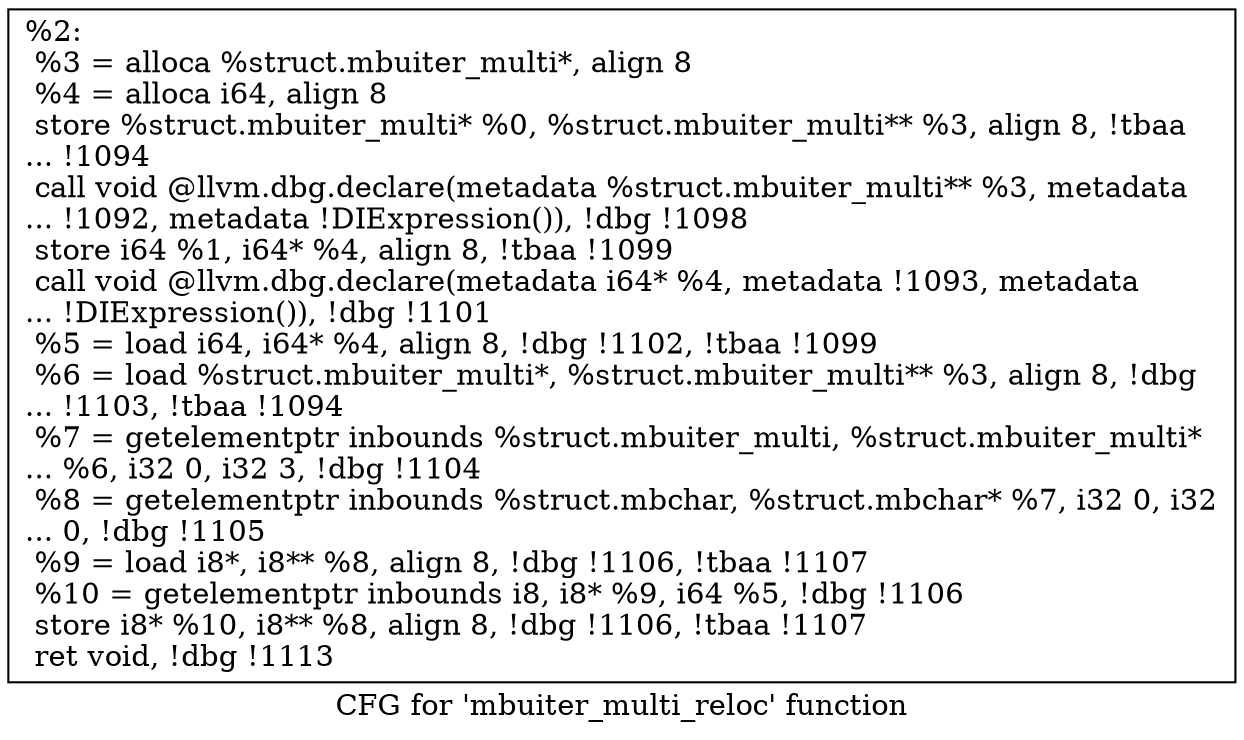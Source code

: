 digraph "CFG for 'mbuiter_multi_reloc' function" {
	label="CFG for 'mbuiter_multi_reloc' function";

	Node0x9b1a10 [shape=record,label="{%2:\l  %3 = alloca %struct.mbuiter_multi*, align 8\l  %4 = alloca i64, align 8\l  store %struct.mbuiter_multi* %0, %struct.mbuiter_multi** %3, align 8, !tbaa\l... !1094\l  call void @llvm.dbg.declare(metadata %struct.mbuiter_multi** %3, metadata\l... !1092, metadata !DIExpression()), !dbg !1098\l  store i64 %1, i64* %4, align 8, !tbaa !1099\l  call void @llvm.dbg.declare(metadata i64* %4, metadata !1093, metadata\l... !DIExpression()), !dbg !1101\l  %5 = load i64, i64* %4, align 8, !dbg !1102, !tbaa !1099\l  %6 = load %struct.mbuiter_multi*, %struct.mbuiter_multi** %3, align 8, !dbg\l... !1103, !tbaa !1094\l  %7 = getelementptr inbounds %struct.mbuiter_multi, %struct.mbuiter_multi*\l... %6, i32 0, i32 3, !dbg !1104\l  %8 = getelementptr inbounds %struct.mbchar, %struct.mbchar* %7, i32 0, i32\l... 0, !dbg !1105\l  %9 = load i8*, i8** %8, align 8, !dbg !1106, !tbaa !1107\l  %10 = getelementptr inbounds i8, i8* %9, i64 %5, !dbg !1106\l  store i8* %10, i8** %8, align 8, !dbg !1106, !tbaa !1107\l  ret void, !dbg !1113\l}"];
}
